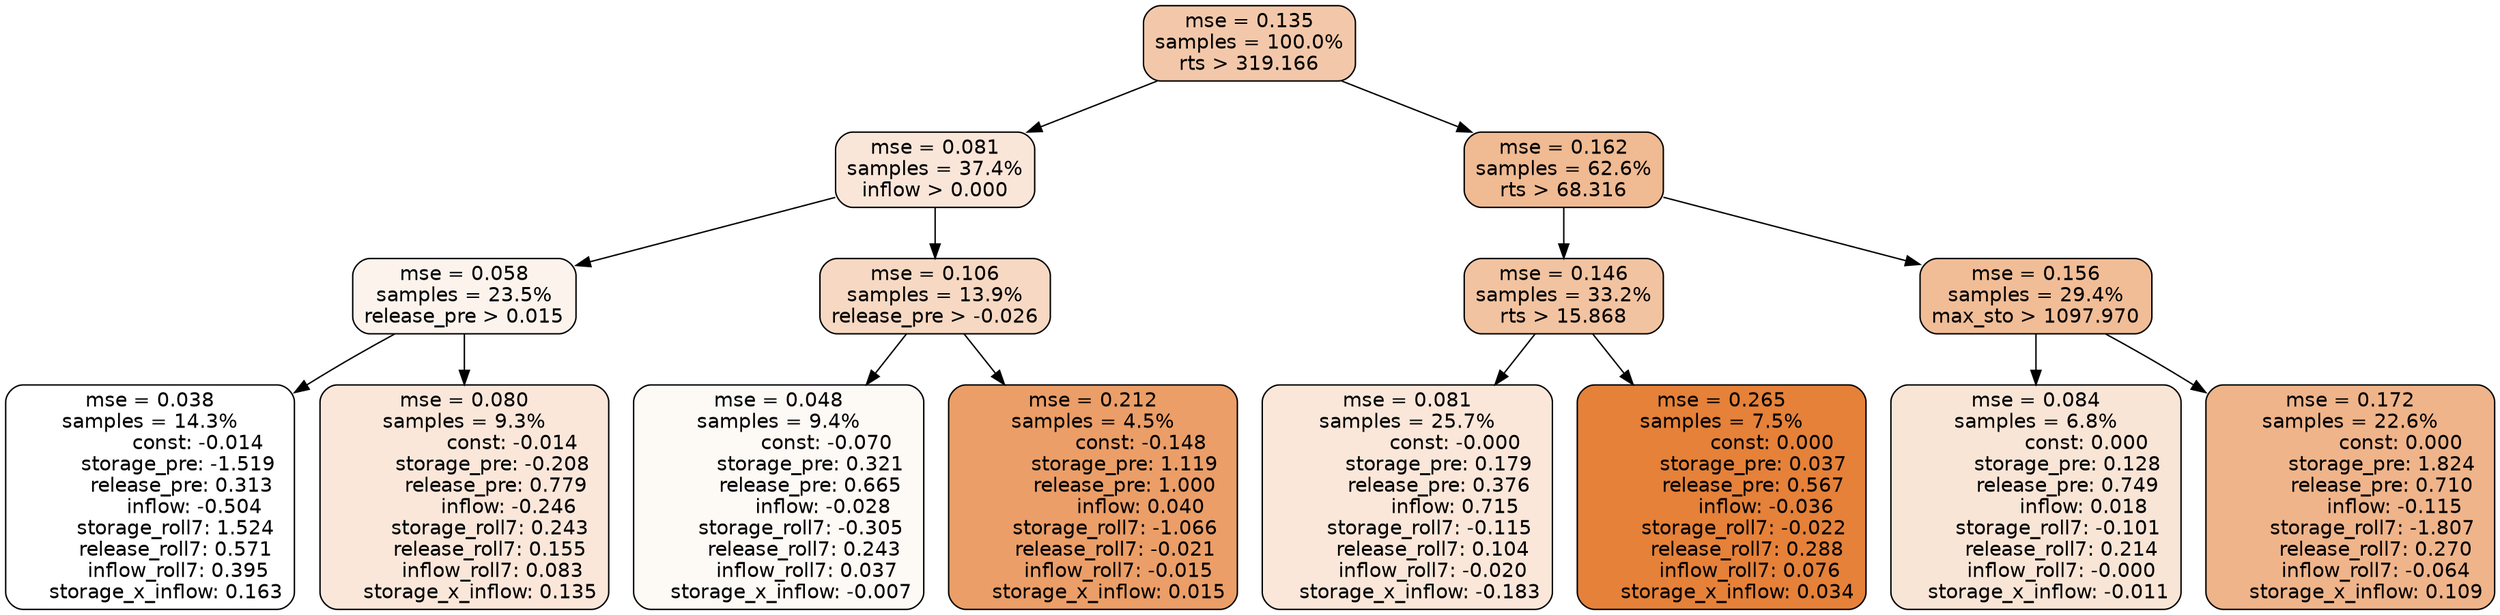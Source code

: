 digraph tree {
node [shape=rectangle, style="filled, rounded", color="black", fontname=helvetica] ;
edge [fontname=helvetica] ;
	"0" [label="mse = 0.135
samples = 100.0%
rts > 319.166", fillcolor="#f3c8aa"]
	"8" [label="mse = 0.081
samples = 37.4%
inflow > 0.000", fillcolor="#fae6d9"]
	"1" [label="mse = 0.162
samples = 62.6%
rts > 68.316", fillcolor="#f0ba92"]
	"9" [label="mse = 0.058
samples = 23.5%
release_pre > 0.015", fillcolor="#fcf3ed"]
	"12" [label="mse = 0.106
samples = 13.9%
release_pre > -0.026", fillcolor="#f7d9c3"]
	"2" [label="mse = 0.146
samples = 33.2%
rts > 15.868", fillcolor="#f2c3a0"]
	"5" [label="mse = 0.156
samples = 29.4%
max_sto > 1097.970", fillcolor="#f1bd97"]
	"10" [label="mse = 0.038
samples = 14.3%
               const: -0.014
         storage_pre: -1.519
          release_pre: 0.313
              inflow: -0.504
        storage_roll7: 1.524
        release_roll7: 0.571
         inflow_roll7: 0.395
     storage_x_inflow: 0.163", fillcolor="#ffffff"]
	"11" [label="mse = 0.080
samples = 9.3%
               const: -0.014
         storage_pre: -0.208
          release_pre: 0.779
              inflow: -0.246
        storage_roll7: 0.243
        release_roll7: 0.155
         inflow_roll7: 0.083
     storage_x_inflow: 0.135", fillcolor="#fae7da"]
	"13" [label="mse = 0.048
samples = 9.4%
               const: -0.070
          storage_pre: 0.321
          release_pre: 0.665
              inflow: -0.028
       storage_roll7: -0.305
        release_roll7: 0.243
         inflow_roll7: 0.037
    storage_x_inflow: -0.007", fillcolor="#fdf9f5"]
	"14" [label="mse = 0.212
samples = 4.5%
               const: -0.148
          storage_pre: 1.119
          release_pre: 1.000
               inflow: 0.040
       storage_roll7: -1.066
       release_roll7: -0.021
        inflow_roll7: -0.015
     storage_x_inflow: 0.015", fillcolor="#eb9e67"]
	"3" [label="mse = 0.081
samples = 25.7%
               const: -0.000
          storage_pre: 0.179
          release_pre: 0.376
               inflow: 0.715
       storage_roll7: -0.115
        release_roll7: 0.104
        inflow_roll7: -0.020
    storage_x_inflow: -0.183", fillcolor="#fae7d9"]
	"4" [label="mse = 0.265
samples = 7.5%
                const: 0.000
          storage_pre: 0.037
          release_pre: 0.567
              inflow: -0.036
       storage_roll7: -0.022
        release_roll7: 0.288
         inflow_roll7: 0.076
     storage_x_inflow: 0.034", fillcolor="#e58139"]
	"7" [label="mse = 0.084
samples = 6.8%
                const: 0.000
          storage_pre: 0.128
          release_pre: 0.749
               inflow: 0.018
       storage_roll7: -0.101
        release_roll7: 0.214
        inflow_roll7: -0.000
    storage_x_inflow: -0.011", fillcolor="#f9e5d6"]
	"6" [label="mse = 0.172
samples = 22.6%
                const: 0.000
          storage_pre: 1.824
          release_pre: 0.710
              inflow: -0.115
       storage_roll7: -1.807
        release_roll7: 0.270
        inflow_roll7: -0.064
     storage_x_inflow: 0.109", fillcolor="#efb48a"]

	"0" -> "1"
	"0" -> "8"
	"8" -> "9"
	"8" -> "12"
	"1" -> "2"
	"1" -> "5"
	"9" -> "10"
	"9" -> "11"
	"12" -> "13"
	"12" -> "14"
	"2" -> "3"
	"2" -> "4"
	"5" -> "6"
	"5" -> "7"
}
